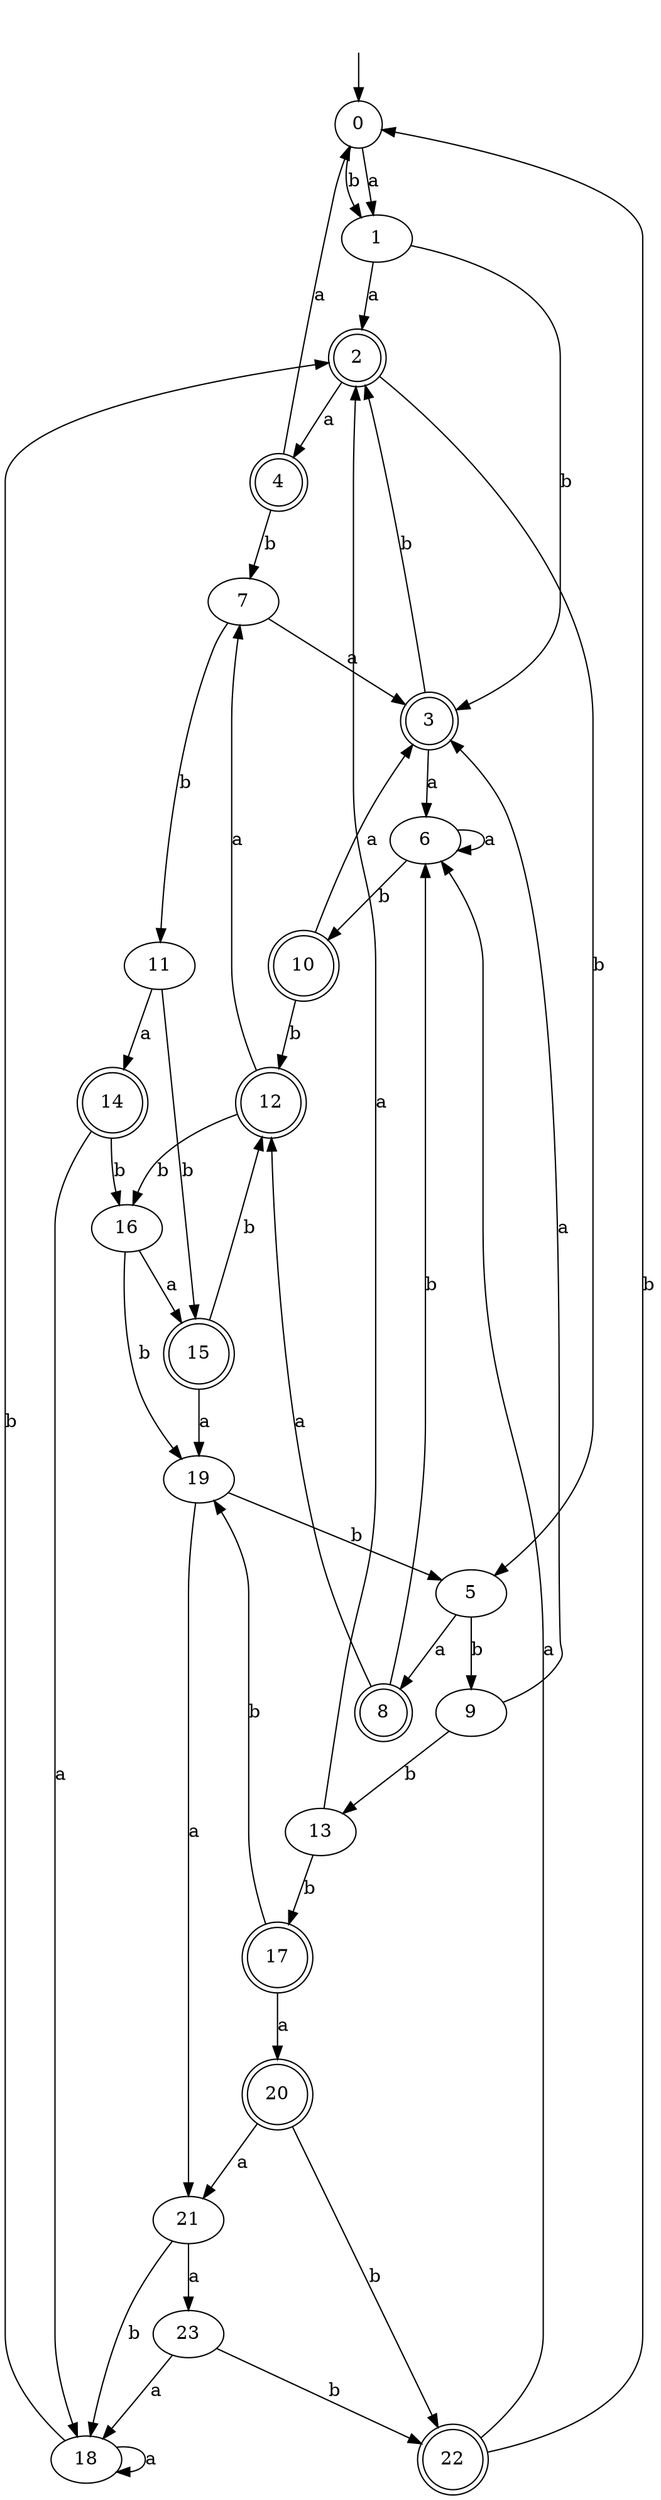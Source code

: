 digraph RandomDFA {
  __start0 [label="", shape=none];
  __start0 -> 0 [label=""];
  0 [shape=circle]
  0 -> 1 [label="a"]
  0 -> 1 [label="b"]
  1
  1 -> 2 [label="a"]
  1 -> 3 [label="b"]
  2 [shape=doublecircle]
  2 -> 4 [label="a"]
  2 -> 5 [label="b"]
  3 [shape=doublecircle]
  3 -> 6 [label="a"]
  3 -> 2 [label="b"]
  4 [shape=doublecircle]
  4 -> 0 [label="a"]
  4 -> 7 [label="b"]
  5
  5 -> 8 [label="a"]
  5 -> 9 [label="b"]
  6
  6 -> 6 [label="a"]
  6 -> 10 [label="b"]
  7
  7 -> 3 [label="a"]
  7 -> 11 [label="b"]
  8 [shape=doublecircle]
  8 -> 12 [label="a"]
  8 -> 6 [label="b"]
  9
  9 -> 3 [label="a"]
  9 -> 13 [label="b"]
  10 [shape=doublecircle]
  10 -> 3 [label="a"]
  10 -> 12 [label="b"]
  11
  11 -> 14 [label="a"]
  11 -> 15 [label="b"]
  12 [shape=doublecircle]
  12 -> 7 [label="a"]
  12 -> 16 [label="b"]
  13
  13 -> 2 [label="a"]
  13 -> 17 [label="b"]
  14 [shape=doublecircle]
  14 -> 18 [label="a"]
  14 -> 16 [label="b"]
  15 [shape=doublecircle]
  15 -> 19 [label="a"]
  15 -> 12 [label="b"]
  16
  16 -> 15 [label="a"]
  16 -> 19 [label="b"]
  17 [shape=doublecircle]
  17 -> 20 [label="a"]
  17 -> 19 [label="b"]
  18
  18 -> 18 [label="a"]
  18 -> 2 [label="b"]
  19
  19 -> 21 [label="a"]
  19 -> 5 [label="b"]
  20 [shape=doublecircle]
  20 -> 21 [label="a"]
  20 -> 22 [label="b"]
  21
  21 -> 23 [label="a"]
  21 -> 18 [label="b"]
  22 [shape=doublecircle]
  22 -> 6 [label="a"]
  22 -> 0 [label="b"]
  23
  23 -> 18 [label="a"]
  23 -> 22 [label="b"]
}
